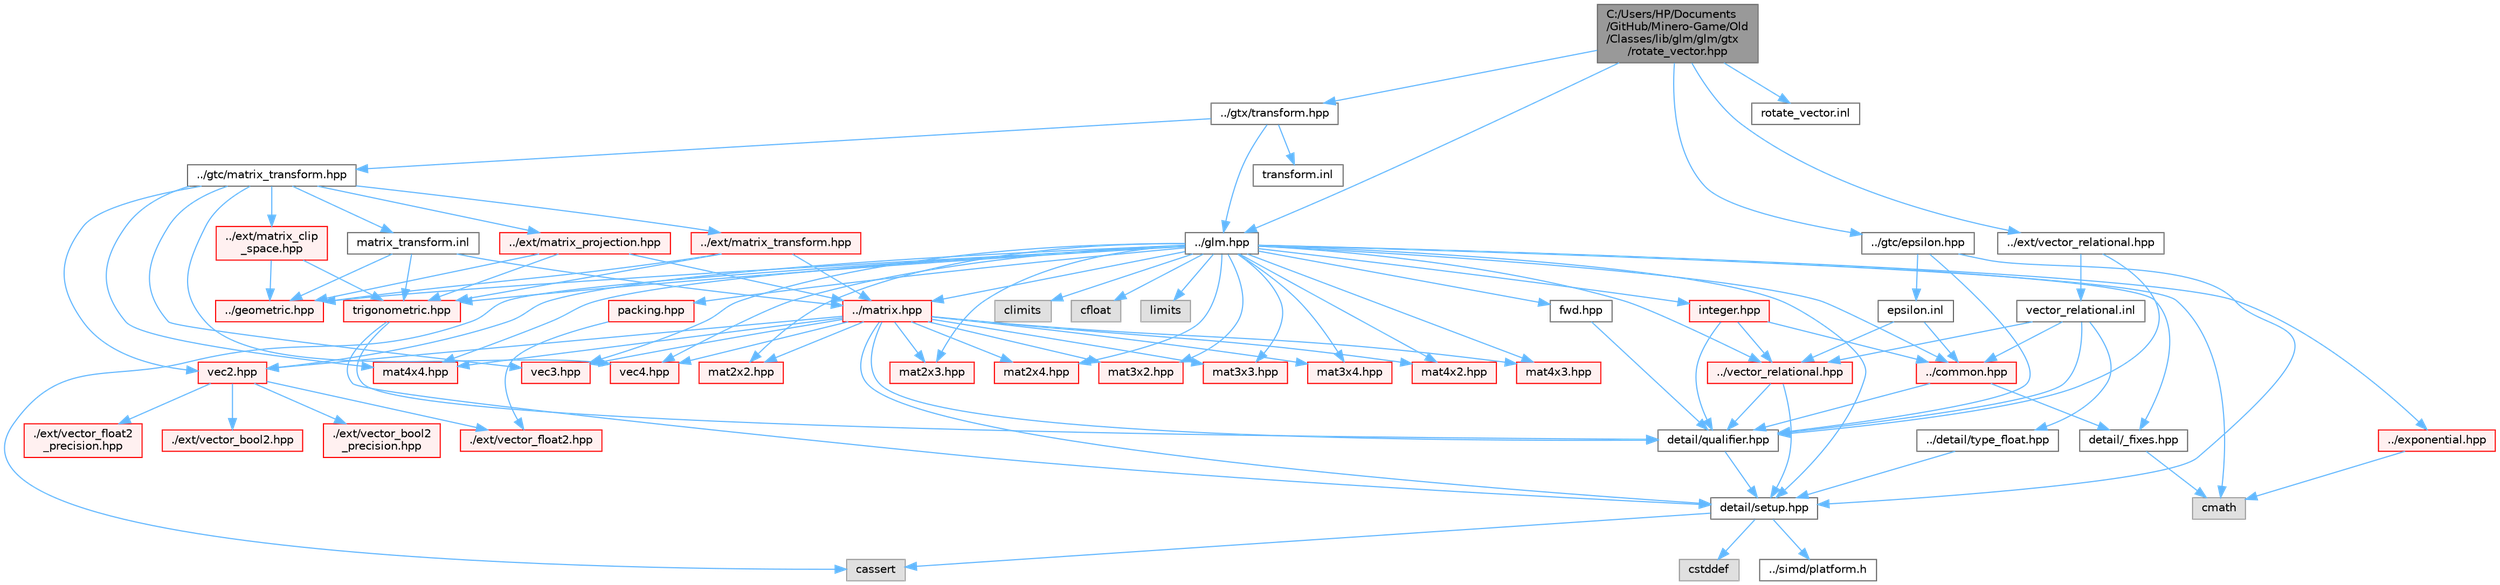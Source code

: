 digraph "C:/Users/HP/Documents/GitHub/Minero-Game/Old/Classes/lib/glm/glm/gtx/rotate_vector.hpp"
{
 // LATEX_PDF_SIZE
  bgcolor="transparent";
  edge [fontname=Helvetica,fontsize=10,labelfontname=Helvetica,labelfontsize=10];
  node [fontname=Helvetica,fontsize=10,shape=box,height=0.2,width=0.4];
  Node1 [id="Node000001",label="C:/Users/HP/Documents\l/GitHub/Minero-Game/Old\l/Classes/lib/glm/glm/gtx\l/rotate_vector.hpp",height=0.2,width=0.4,color="gray40", fillcolor="grey60", style="filled", fontcolor="black",tooltip=" "];
  Node1 -> Node2 [id="edge205_Node000001_Node000002",color="steelblue1",style="solid",tooltip=" "];
  Node2 [id="Node000002",label="../gtx/transform.hpp",height=0.2,width=0.4,color="grey40", fillcolor="white", style="filled",URL="$_old_2_classes_2lib_2glm_2glm_2gtx_2transform_8hpp.html",tooltip=" "];
  Node2 -> Node3 [id="edge206_Node000002_Node000003",color="steelblue1",style="solid",tooltip=" "];
  Node3 [id="Node000003",label="../glm.hpp",height=0.2,width=0.4,color="grey40", fillcolor="white", style="filled",URL="$_old_2_classes_2lib_2glm_2glm_2glm_8hpp.html",tooltip=" "];
  Node3 -> Node4 [id="edge207_Node000003_Node000004",color="steelblue1",style="solid",tooltip=" "];
  Node4 [id="Node000004",label="detail/_fixes.hpp",height=0.2,width=0.4,color="grey40", fillcolor="white", style="filled",URL="$_old_2_classes_2lib_2glm_2glm_2detail_2__fixes_8hpp.html",tooltip=" "];
  Node4 -> Node5 [id="edge208_Node000004_Node000005",color="steelblue1",style="solid",tooltip=" "];
  Node5 [id="Node000005",label="cmath",height=0.2,width=0.4,color="grey60", fillcolor="#E0E0E0", style="filled",tooltip=" "];
  Node3 -> Node6 [id="edge209_Node000003_Node000006",color="steelblue1",style="solid",tooltip=" "];
  Node6 [id="Node000006",label="detail/setup.hpp",height=0.2,width=0.4,color="grey40", fillcolor="white", style="filled",URL="$_old_2_classes_2lib_2glm_2glm_2detail_2setup_8hpp.html",tooltip=" "];
  Node6 -> Node7 [id="edge210_Node000006_Node000007",color="steelblue1",style="solid",tooltip=" "];
  Node7 [id="Node000007",label="cassert",height=0.2,width=0.4,color="grey60", fillcolor="#E0E0E0", style="filled",tooltip=" "];
  Node6 -> Node8 [id="edge211_Node000006_Node000008",color="steelblue1",style="solid",tooltip=" "];
  Node8 [id="Node000008",label="cstddef",height=0.2,width=0.4,color="grey60", fillcolor="#E0E0E0", style="filled",tooltip=" "];
  Node6 -> Node9 [id="edge212_Node000006_Node000009",color="steelblue1",style="solid",tooltip=" "];
  Node9 [id="Node000009",label="../simd/platform.h",height=0.2,width=0.4,color="grey40", fillcolor="white", style="filled",URL="$_old_2_classes_2lib_2glm_2glm_2simd_2platform_8h.html",tooltip=" "];
  Node3 -> Node5 [id="edge213_Node000003_Node000005",color="steelblue1",style="solid",tooltip=" "];
  Node3 -> Node10 [id="edge214_Node000003_Node000010",color="steelblue1",style="solid",tooltip=" "];
  Node10 [id="Node000010",label="climits",height=0.2,width=0.4,color="grey60", fillcolor="#E0E0E0", style="filled",tooltip=" "];
  Node3 -> Node11 [id="edge215_Node000003_Node000011",color="steelblue1",style="solid",tooltip=" "];
  Node11 [id="Node000011",label="cfloat",height=0.2,width=0.4,color="grey60", fillcolor="#E0E0E0", style="filled",tooltip=" "];
  Node3 -> Node12 [id="edge216_Node000003_Node000012",color="steelblue1",style="solid",tooltip=" "];
  Node12 [id="Node000012",label="limits",height=0.2,width=0.4,color="grey60", fillcolor="#E0E0E0", style="filled",tooltip=" "];
  Node3 -> Node7 [id="edge217_Node000003_Node000007",color="steelblue1",style="solid",tooltip=" "];
  Node3 -> Node13 [id="edge218_Node000003_Node000013",color="steelblue1",style="solid",tooltip=" "];
  Node13 [id="Node000013",label="fwd.hpp",height=0.2,width=0.4,color="grey40", fillcolor="white", style="filled",URL="$_old_2_classes_2lib_2glm_2glm_2fwd_8hpp.html",tooltip=" "];
  Node13 -> Node14 [id="edge219_Node000013_Node000014",color="steelblue1",style="solid",tooltip=" "];
  Node14 [id="Node000014",label="detail/qualifier.hpp",height=0.2,width=0.4,color="grey40", fillcolor="white", style="filled",URL="$_old_2_classes_2lib_2glm_2glm_2detail_2qualifier_8hpp.html",tooltip=" "];
  Node14 -> Node6 [id="edge220_Node000014_Node000006",color="steelblue1",style="solid",tooltip=" "];
  Node3 -> Node15 [id="edge221_Node000003_Node000015",color="steelblue1",style="solid",tooltip=" "];
  Node15 [id="Node000015",label="vec2.hpp",height=0.2,width=0.4,color="red", fillcolor="#FFF0F0", style="filled",URL="$_old_2_classes_2lib_2glm_2glm_2vec2_8hpp.html",tooltip=" "];
  Node15 -> Node16 [id="edge222_Node000015_Node000016",color="steelblue1",style="solid",tooltip=" "];
  Node16 [id="Node000016",label="./ext/vector_bool2.hpp",height=0.2,width=0.4,color="red", fillcolor="#FFF0F0", style="filled",URL="$_old_2_classes_2lib_2glm_2glm_2ext_2vector__bool2_8hpp.html",tooltip=" "];
  Node15 -> Node20 [id="edge223_Node000015_Node000020",color="steelblue1",style="solid",tooltip=" "];
  Node20 [id="Node000020",label="./ext/vector_bool2\l_precision.hpp",height=0.2,width=0.4,color="red", fillcolor="#FFF0F0", style="filled",URL="$_old_2_classes_2lib_2glm_2glm_2ext_2vector__bool2__precision_8hpp.html",tooltip=" "];
  Node15 -> Node21 [id="edge224_Node000015_Node000021",color="steelblue1",style="solid",tooltip=" "];
  Node21 [id="Node000021",label="./ext/vector_float2.hpp",height=0.2,width=0.4,color="red", fillcolor="#FFF0F0", style="filled",URL="$_old_2_classes_2lib_2glm_2glm_2ext_2vector__float2_8hpp.html",tooltip=" "];
  Node15 -> Node22 [id="edge225_Node000015_Node000022",color="steelblue1",style="solid",tooltip=" "];
  Node22 [id="Node000022",label="./ext/vector_float2\l_precision.hpp",height=0.2,width=0.4,color="red", fillcolor="#FFF0F0", style="filled",URL="$_old_2_classes_2lib_2glm_2glm_2ext_2vector__float2__precision_8hpp.html",tooltip=" "];
  Node3 -> Node31 [id="edge226_Node000003_Node000031",color="steelblue1",style="solid",tooltip=" "];
  Node31 [id="Node000031",label="vec3.hpp",height=0.2,width=0.4,color="red", fillcolor="#FFF0F0", style="filled",URL="$_old_2_classes_2lib_2glm_2glm_2vec3_8hpp.html",tooltip=" "];
  Node3 -> Node44 [id="edge227_Node000003_Node000044",color="steelblue1",style="solid",tooltip=" "];
  Node44 [id="Node000044",label="vec4.hpp",height=0.2,width=0.4,color="red", fillcolor="#FFF0F0", style="filled",URL="$_old_2_classes_2lib_2glm_2glm_2vec4_8hpp.html",tooltip=" "];
  Node3 -> Node57 [id="edge228_Node000003_Node000057",color="steelblue1",style="solid",tooltip=" "];
  Node57 [id="Node000057",label="mat2x2.hpp",height=0.2,width=0.4,color="red", fillcolor="#FFF0F0", style="filled",URL="$_old_2_classes_2lib_2glm_2glm_2mat2x2_8hpp.html",tooltip=" "];
  Node3 -> Node62 [id="edge229_Node000003_Node000062",color="steelblue1",style="solid",tooltip=" "];
  Node62 [id="Node000062",label="mat2x3.hpp",height=0.2,width=0.4,color="red", fillcolor="#FFF0F0", style="filled",URL="$_old_2_classes_2lib_2glm_2glm_2mat2x3_8hpp.html",tooltip=" "];
  Node3 -> Node69 [id="edge230_Node000003_Node000069",color="steelblue1",style="solid",tooltip=" "];
  Node69 [id="Node000069",label="mat2x4.hpp",height=0.2,width=0.4,color="red", fillcolor="#FFF0F0", style="filled",URL="$_old_2_classes_2lib_2glm_2glm_2mat2x4_8hpp.html",tooltip=" "];
  Node3 -> Node76 [id="edge231_Node000003_Node000076",color="steelblue1",style="solid",tooltip=" "];
  Node76 [id="Node000076",label="mat3x2.hpp",height=0.2,width=0.4,color="red", fillcolor="#FFF0F0", style="filled",URL="$_old_2_classes_2lib_2glm_2glm_2mat3x2_8hpp.html",tooltip=" "];
  Node3 -> Node83 [id="edge232_Node000003_Node000083",color="steelblue1",style="solid",tooltip=" "];
  Node83 [id="Node000083",label="mat3x3.hpp",height=0.2,width=0.4,color="red", fillcolor="#FFF0F0", style="filled",URL="$_old_2_classes_2lib_2glm_2glm_2mat3x3_8hpp.html",tooltip=" "];
  Node3 -> Node90 [id="edge233_Node000003_Node000090",color="steelblue1",style="solid",tooltip=" "];
  Node90 [id="Node000090",label="mat3x4.hpp",height=0.2,width=0.4,color="red", fillcolor="#FFF0F0", style="filled",URL="$_old_2_classes_2lib_2glm_2glm_2mat3x4_8hpp.html",tooltip=" "];
  Node3 -> Node97 [id="edge234_Node000003_Node000097",color="steelblue1",style="solid",tooltip=" "];
  Node97 [id="Node000097",label="mat4x2.hpp",height=0.2,width=0.4,color="red", fillcolor="#FFF0F0", style="filled",URL="$_old_2_classes_2lib_2glm_2glm_2mat4x2_8hpp.html",tooltip=" "];
  Node3 -> Node104 [id="edge235_Node000003_Node000104",color="steelblue1",style="solid",tooltip=" "];
  Node104 [id="Node000104",label="mat4x3.hpp",height=0.2,width=0.4,color="red", fillcolor="#FFF0F0", style="filled",URL="$_old_2_classes_2lib_2glm_2glm_2mat4x3_8hpp.html",tooltip=" "];
  Node3 -> Node111 [id="edge236_Node000003_Node000111",color="steelblue1",style="solid",tooltip=" "];
  Node111 [id="Node000111",label="mat4x4.hpp",height=0.2,width=0.4,color="red", fillcolor="#FFF0F0", style="filled",URL="$_old_2_classes_2lib_2glm_2glm_2mat4x4_8hpp.html",tooltip=" "];
  Node3 -> Node135 [id="edge237_Node000003_Node000135",color="steelblue1",style="solid",tooltip=" "];
  Node135 [id="Node000135",label="trigonometric.hpp",height=0.2,width=0.4,color="red", fillcolor="#FFF0F0", style="filled",URL="$_old_2_classes_2lib_2glm_2glm_2trigonometric_8hpp.html",tooltip=" "];
  Node135 -> Node6 [id="edge238_Node000135_Node000006",color="steelblue1",style="solid",tooltip=" "];
  Node135 -> Node14 [id="edge239_Node000135_Node000014",color="steelblue1",style="solid",tooltip=" "];
  Node3 -> Node121 [id="edge240_Node000003_Node000121",color="steelblue1",style="solid",tooltip=" "];
  Node121 [id="Node000121",label="../exponential.hpp",height=0.2,width=0.4,color="red", fillcolor="#FFF0F0", style="filled",URL="$_old_2_classes_2lib_2glm_2glm_2exponential_8hpp.html",tooltip=" "];
  Node121 -> Node5 [id="edge241_Node000121_Node000005",color="steelblue1",style="solid",tooltip=" "];
  Node3 -> Node129 [id="edge242_Node000003_Node000129",color="steelblue1",style="solid",tooltip=" "];
  Node129 [id="Node000129",label="../common.hpp",height=0.2,width=0.4,color="red", fillcolor="#FFF0F0", style="filled",URL="$_old_2_classes_2lib_2glm_2glm_2common_8hpp.html",tooltip=" "];
  Node129 -> Node14 [id="edge243_Node000129_Node000014",color="steelblue1",style="solid",tooltip=" "];
  Node129 -> Node4 [id="edge244_Node000129_Node000004",color="steelblue1",style="solid",tooltip=" "];
  Node3 -> Node138 [id="edge245_Node000003_Node000138",color="steelblue1",style="solid",tooltip=" "];
  Node138 [id="Node000138",label="packing.hpp",height=0.2,width=0.4,color="red", fillcolor="#FFF0F0", style="filled",URL="$_old_2_classes_2lib_2glm_2glm_2packing_8hpp.html",tooltip=" "];
  Node138 -> Node21 [id="edge246_Node000138_Node000021",color="steelblue1",style="solid",tooltip=" "];
  Node3 -> Node119 [id="edge247_Node000003_Node000119",color="steelblue1",style="solid",tooltip=" "];
  Node119 [id="Node000119",label="../geometric.hpp",height=0.2,width=0.4,color="red", fillcolor="#FFF0F0", style="filled",URL="$_old_2_classes_2lib_2glm_2glm_2geometric_8hpp.html",tooltip=" "];
  Node3 -> Node61 [id="edge248_Node000003_Node000061",color="steelblue1",style="solid",tooltip=" "];
  Node61 [id="Node000061",label="../matrix.hpp",height=0.2,width=0.4,color="red", fillcolor="#FFF0F0", style="filled",URL="$_old_2_classes_2lib_2glm_2glm_2matrix_8hpp.html",tooltip=" "];
  Node61 -> Node14 [id="edge249_Node000061_Node000014",color="steelblue1",style="solid",tooltip=" "];
  Node61 -> Node6 [id="edge250_Node000061_Node000006",color="steelblue1",style="solid",tooltip=" "];
  Node61 -> Node15 [id="edge251_Node000061_Node000015",color="steelblue1",style="solid",tooltip=" "];
  Node61 -> Node31 [id="edge252_Node000061_Node000031",color="steelblue1",style="solid",tooltip=" "];
  Node61 -> Node44 [id="edge253_Node000061_Node000044",color="steelblue1",style="solid",tooltip=" "];
  Node61 -> Node57 [id="edge254_Node000061_Node000057",color="steelblue1",style="solid",tooltip=" "];
  Node61 -> Node62 [id="edge255_Node000061_Node000062",color="steelblue1",style="solid",tooltip=" "];
  Node61 -> Node69 [id="edge256_Node000061_Node000069",color="steelblue1",style="solid",tooltip=" "];
  Node61 -> Node76 [id="edge257_Node000061_Node000076",color="steelblue1",style="solid",tooltip=" "];
  Node61 -> Node83 [id="edge258_Node000061_Node000083",color="steelblue1",style="solid",tooltip=" "];
  Node61 -> Node90 [id="edge259_Node000061_Node000090",color="steelblue1",style="solid",tooltip=" "];
  Node61 -> Node97 [id="edge260_Node000061_Node000097",color="steelblue1",style="solid",tooltip=" "];
  Node61 -> Node104 [id="edge261_Node000061_Node000104",color="steelblue1",style="solid",tooltip=" "];
  Node61 -> Node111 [id="edge262_Node000061_Node000111",color="steelblue1",style="solid",tooltip=" "];
  Node3 -> Node125 [id="edge263_Node000003_Node000125",color="steelblue1",style="solid",tooltip=" "];
  Node125 [id="Node000125",label="../vector_relational.hpp",height=0.2,width=0.4,color="red", fillcolor="#FFF0F0", style="filled",URL="$_old_2_classes_2lib_2glm_2glm_2vector__relational_8hpp.html",tooltip=" "];
  Node125 -> Node14 [id="edge264_Node000125_Node000014",color="steelblue1",style="solid",tooltip=" "];
  Node125 -> Node6 [id="edge265_Node000125_Node000006",color="steelblue1",style="solid",tooltip=" "];
  Node3 -> Node142 [id="edge266_Node000003_Node000142",color="steelblue1",style="solid",tooltip=" "];
  Node142 [id="Node000142",label="integer.hpp",height=0.2,width=0.4,color="red", fillcolor="#FFF0F0", style="filled",URL="$_old_2_classes_2lib_2glm_2glm_2integer_8hpp.html",tooltip=" "];
  Node142 -> Node14 [id="edge267_Node000142_Node000014",color="steelblue1",style="solid",tooltip=" "];
  Node142 -> Node129 [id="edge268_Node000142_Node000129",color="steelblue1",style="solid",tooltip=" "];
  Node142 -> Node125 [id="edge269_Node000142_Node000125",color="steelblue1",style="solid",tooltip=" "];
  Node2 -> Node146 [id="edge270_Node000002_Node000146",color="steelblue1",style="solid",tooltip=" "];
  Node146 [id="Node000146",label="../gtc/matrix_transform.hpp",height=0.2,width=0.4,color="grey40", fillcolor="white", style="filled",URL="$_old_2_classes_2lib_2glm_2glm_2gtc_2matrix__transform_8hpp.html",tooltip=" "];
  Node146 -> Node111 [id="edge271_Node000146_Node000111",color="steelblue1",style="solid",tooltip=" "];
  Node146 -> Node15 [id="edge272_Node000146_Node000015",color="steelblue1",style="solid",tooltip=" "];
  Node146 -> Node31 [id="edge273_Node000146_Node000031",color="steelblue1",style="solid",tooltip=" "];
  Node146 -> Node44 [id="edge274_Node000146_Node000044",color="steelblue1",style="solid",tooltip=" "];
  Node146 -> Node147 [id="edge275_Node000146_Node000147",color="steelblue1",style="solid",tooltip=" "];
  Node147 [id="Node000147",label="../ext/matrix_projection.hpp",height=0.2,width=0.4,color="red", fillcolor="#FFF0F0", style="filled",URL="$_old_2_classes_2lib_2glm_2glm_2ext_2matrix__projection_8hpp.html",tooltip=" "];
  Node147 -> Node119 [id="edge276_Node000147_Node000119",color="steelblue1",style="solid",tooltip=" "];
  Node147 -> Node135 [id="edge277_Node000147_Node000135",color="steelblue1",style="solid",tooltip=" "];
  Node147 -> Node61 [id="edge278_Node000147_Node000061",color="steelblue1",style="solid",tooltip=" "];
  Node146 -> Node153 [id="edge279_Node000146_Node000153",color="steelblue1",style="solid",tooltip=" "];
  Node153 [id="Node000153",label="../ext/matrix_clip\l_space.hpp",height=0.2,width=0.4,color="red", fillcolor="#FFF0F0", style="filled",URL="$_old_2_classes_2lib_2glm_2glm_2ext_2matrix__clip__space_8hpp.html",tooltip=" "];
  Node153 -> Node119 [id="edge280_Node000153_Node000119",color="steelblue1",style="solid",tooltip=" "];
  Node153 -> Node135 [id="edge281_Node000153_Node000135",color="steelblue1",style="solid",tooltip=" "];
  Node146 -> Node155 [id="edge282_Node000146_Node000155",color="steelblue1",style="solid",tooltip=" "];
  Node155 [id="Node000155",label="../ext/matrix_transform.hpp",height=0.2,width=0.4,color="red", fillcolor="#FFF0F0", style="filled",URL="$_old_2_classes_2lib_2glm_2glm_2ext_2matrix__transform_8hpp.html",tooltip=" "];
  Node155 -> Node119 [id="edge283_Node000155_Node000119",color="steelblue1",style="solid",tooltip=" "];
  Node155 -> Node135 [id="edge284_Node000155_Node000135",color="steelblue1",style="solid",tooltip=" "];
  Node155 -> Node61 [id="edge285_Node000155_Node000061",color="steelblue1",style="solid",tooltip=" "];
  Node146 -> Node157 [id="edge286_Node000146_Node000157",color="steelblue1",style="solid",tooltip=" "];
  Node157 [id="Node000157",label="matrix_transform.inl",height=0.2,width=0.4,color="grey40", fillcolor="white", style="filled",URL="$_old_2_classes_2lib_2glm_2glm_2gtc_2matrix__transform_8inl.html",tooltip=" "];
  Node157 -> Node119 [id="edge287_Node000157_Node000119",color="steelblue1",style="solid",tooltip=" "];
  Node157 -> Node135 [id="edge288_Node000157_Node000135",color="steelblue1",style="solid",tooltip=" "];
  Node157 -> Node61 [id="edge289_Node000157_Node000061",color="steelblue1",style="solid",tooltip=" "];
  Node2 -> Node158 [id="edge290_Node000002_Node000158",color="steelblue1",style="solid",tooltip=" "];
  Node158 [id="Node000158",label="transform.inl",height=0.2,width=0.4,color="grey40", fillcolor="white", style="filled",URL="$_old_2_classes_2lib_2glm_2glm_2gtx_2transform_8inl.html",tooltip=" "];
  Node1 -> Node159 [id="edge291_Node000001_Node000159",color="steelblue1",style="solid",tooltip=" "];
  Node159 [id="Node000159",label="../gtc/epsilon.hpp",height=0.2,width=0.4,color="grey40", fillcolor="white", style="filled",URL="$_old_2_classes_2lib_2glm_2glm_2gtc_2epsilon_8hpp.html",tooltip=" "];
  Node159 -> Node6 [id="edge292_Node000159_Node000006",color="steelblue1",style="solid",tooltip=" "];
  Node159 -> Node14 [id="edge293_Node000159_Node000014",color="steelblue1",style="solid",tooltip=" "];
  Node159 -> Node160 [id="edge294_Node000159_Node000160",color="steelblue1",style="solid",tooltip=" "];
  Node160 [id="Node000160",label="epsilon.inl",height=0.2,width=0.4,color="grey40", fillcolor="white", style="filled",URL="$_old_2_classes_2lib_2glm_2glm_2gtc_2epsilon_8inl.html",tooltip=" "];
  Node160 -> Node125 [id="edge295_Node000160_Node000125",color="steelblue1",style="solid",tooltip=" "];
  Node160 -> Node129 [id="edge296_Node000160_Node000129",color="steelblue1",style="solid",tooltip=" "];
  Node1 -> Node161 [id="edge297_Node000001_Node000161",color="steelblue1",style="solid",tooltip=" "];
  Node161 [id="Node000161",label="../ext/vector_relational.hpp",height=0.2,width=0.4,color="grey40", fillcolor="white", style="filled",URL="$_old_2_classes_2lib_2glm_2glm_2ext_2vector__relational_8hpp.html",tooltip=" "];
  Node161 -> Node14 [id="edge298_Node000161_Node000014",color="steelblue1",style="solid",tooltip=" "];
  Node161 -> Node162 [id="edge299_Node000161_Node000162",color="steelblue1",style="solid",tooltip=" "];
  Node162 [id="Node000162",label="vector_relational.inl",height=0.2,width=0.4,color="grey40", fillcolor="white", style="filled",URL="$_old_2_classes_2lib_2glm_2glm_2ext_2vector__relational_8inl.html",tooltip=" "];
  Node162 -> Node125 [id="edge300_Node000162_Node000125",color="steelblue1",style="solid",tooltip=" "];
  Node162 -> Node129 [id="edge301_Node000162_Node000129",color="steelblue1",style="solid",tooltip=" "];
  Node162 -> Node14 [id="edge302_Node000162_Node000014",color="steelblue1",style="solid",tooltip=" "];
  Node162 -> Node163 [id="edge303_Node000162_Node000163",color="steelblue1",style="solid",tooltip=" "];
  Node163 [id="Node000163",label="../detail/type_float.hpp",height=0.2,width=0.4,color="grey40", fillcolor="white", style="filled",URL="$_old_2_classes_2lib_2glm_2glm_2detail_2type__float_8hpp.html",tooltip=" "];
  Node163 -> Node6 [id="edge304_Node000163_Node000006",color="steelblue1",style="solid",tooltip=" "];
  Node1 -> Node3 [id="edge305_Node000001_Node000003",color="steelblue1",style="solid",tooltip=" "];
  Node1 -> Node164 [id="edge306_Node000001_Node000164",color="steelblue1",style="solid",tooltip=" "];
  Node164 [id="Node000164",label="rotate_vector.inl",height=0.2,width=0.4,color="grey40", fillcolor="white", style="filled",URL="$_old_2_classes_2lib_2glm_2glm_2gtx_2rotate__vector_8inl.html",tooltip=" "];
}
